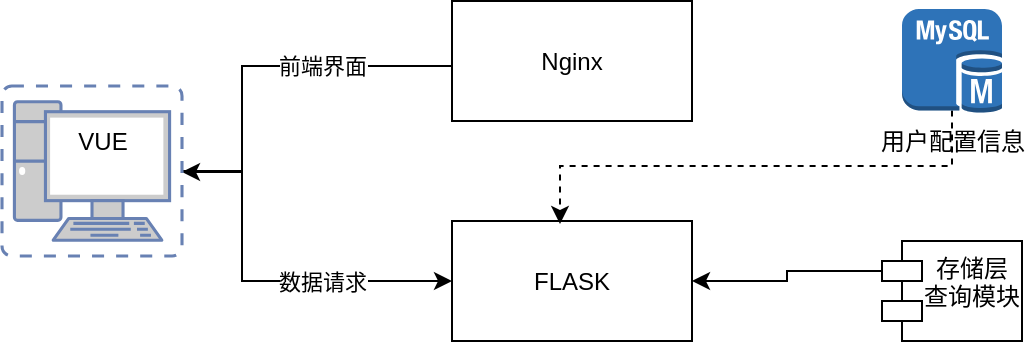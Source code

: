 <mxfile version="16.5.6" type="github">
  <diagram id="95z-qrqqboMp4NwA8BHQ" name="第 1 页">
    <mxGraphModel dx="875" dy="497" grid="1" gridSize="10" guides="1" tooltips="1" connect="1" arrows="1" fold="1" page="1" pageScale="1" pageWidth="850" pageHeight="1100" math="0" shadow="0">
      <root>
        <mxCell id="0" />
        <mxCell id="1" parent="0" />
        <mxCell id="ABsbMxeRY0RdO0rx8DXy-5" style="edgeStyle=orthogonalEdgeStyle;rounded=0;orthogonalLoop=1;jettySize=auto;html=1;exitX=0;exitY=0.5;exitDx=0;exitDy=0;" parent="1" source="ABsbMxeRY0RdO0rx8DXy-1" target="ABsbMxeRY0RdO0rx8DXy-3" edge="1">
          <mxGeometry relative="1" as="geometry">
            <Array as="points">
              <mxPoint x="305" y="120" />
              <mxPoint x="200" y="120" />
              <mxPoint x="200" y="173" />
            </Array>
          </mxGeometry>
        </mxCell>
        <mxCell id="ABsbMxeRY0RdO0rx8DXy-6" value="前端界面" style="edgeLabel;html=1;align=center;verticalAlign=middle;resizable=0;points=[];" parent="ABsbMxeRY0RdO0rx8DXy-5" vertex="1" connectable="0">
          <mxGeometry x="-0.449" y="3" relative="1" as="geometry">
            <mxPoint x="-15" y="-3" as="offset" />
          </mxGeometry>
        </mxCell>
        <mxCell id="ABsbMxeRY0RdO0rx8DXy-1" value="Nginx" style="rounded=0;whiteSpace=wrap;html=1;" parent="1" vertex="1">
          <mxGeometry x="305" y="87.5" width="120" height="60" as="geometry" />
        </mxCell>
        <mxCell id="ABsbMxeRY0RdO0rx8DXy-2" value="FLASK" style="rounded=0;whiteSpace=wrap;html=1;" parent="1" vertex="1">
          <mxGeometry x="305" y="197.5" width="120" height="60" as="geometry" />
        </mxCell>
        <mxCell id="ABsbMxeRY0RdO0rx8DXy-9" style="edgeStyle=orthogonalEdgeStyle;rounded=0;orthogonalLoop=1;jettySize=auto;html=1;entryX=0;entryY=0.5;entryDx=0;entryDy=0;" parent="1" source="ABsbMxeRY0RdO0rx8DXy-3" target="ABsbMxeRY0RdO0rx8DXy-2" edge="1">
          <mxGeometry relative="1" as="geometry">
            <Array as="points">
              <mxPoint x="200" y="173" />
              <mxPoint x="200" y="228" />
            </Array>
          </mxGeometry>
        </mxCell>
        <mxCell id="ABsbMxeRY0RdO0rx8DXy-10" value="数据请求" style="edgeLabel;html=1;align=center;verticalAlign=middle;resizable=0;points=[];" parent="ABsbMxeRY0RdO0rx8DXy-9" vertex="1" connectable="0">
          <mxGeometry x="0.284" y="1" relative="1" as="geometry">
            <mxPoint x="3" y="1" as="offset" />
          </mxGeometry>
        </mxCell>
        <mxCell id="ABsbMxeRY0RdO0rx8DXy-3" value="" style="fontColor=#0066CC;verticalAlign=top;verticalLabelPosition=bottom;labelPosition=center;align=center;html=1;outlineConnect=0;fillColor=#CCCCCC;strokeColor=#6881B3;gradientColor=none;gradientDirection=north;strokeWidth=2;shape=mxgraph.networks.virtual_pc;" parent="1" vertex="1">
          <mxGeometry x="80" y="130" width="90" height="85" as="geometry" />
        </mxCell>
        <mxCell id="ABsbMxeRY0RdO0rx8DXy-11" value="VUE" style="text;html=1;align=center;verticalAlign=middle;resizable=0;points=[];autosize=1;strokeColor=none;fillColor=none;" parent="1" vertex="1">
          <mxGeometry x="110" y="147.5" width="40" height="20" as="geometry" />
        </mxCell>
        <mxCell id="pYKV0XRQ8U9X0RwRw-pl-1" style="edgeStyle=orthogonalEdgeStyle;rounded=0;orthogonalLoop=1;jettySize=auto;html=1;exitX=0.5;exitY=0.975;exitDx=0;exitDy=0;exitPerimeter=0;entryX=0.45;entryY=0.025;entryDx=0;entryDy=0;entryPerimeter=0;dashed=1;" edge="1" parent="1" source="ABsbMxeRY0RdO0rx8DXy-13" target="ABsbMxeRY0RdO0rx8DXy-2">
          <mxGeometry relative="1" as="geometry">
            <Array as="points">
              <mxPoint x="555" y="170" />
              <mxPoint x="359" y="170" />
            </Array>
          </mxGeometry>
        </mxCell>
        <mxCell id="ABsbMxeRY0RdO0rx8DXy-13" value="用户配置信息" style="outlineConnect=0;dashed=0;verticalLabelPosition=bottom;verticalAlign=top;align=center;html=1;shape=mxgraph.aws3.mysql_db_instance;fillColor=#2E73B8;gradientColor=none;" parent="1" vertex="1">
          <mxGeometry x="530" y="91.5" width="50" height="52" as="geometry" />
        </mxCell>
        <mxCell id="ABsbMxeRY0RdO0rx8DXy-19" style="edgeStyle=orthogonalEdgeStyle;rounded=0;orthogonalLoop=1;jettySize=auto;html=1;entryX=1;entryY=0.5;entryDx=0;entryDy=0;exitX=0;exitY=0;exitDx=0;exitDy=15;exitPerimeter=0;" parent="1" source="ABsbMxeRY0RdO0rx8DXy-17" target="ABsbMxeRY0RdO0rx8DXy-2" edge="1">
          <mxGeometry relative="1" as="geometry">
            <mxPoint x="471.67" y="228.3" as="sourcePoint" />
          </mxGeometry>
        </mxCell>
        <mxCell id="ABsbMxeRY0RdO0rx8DXy-17" value="存储层&#xa;查询模块" style="shape=module;align=left;spacingLeft=20;align=center;verticalAlign=top;" parent="1" vertex="1">
          <mxGeometry x="520" y="207.5" width="70" height="50" as="geometry" />
        </mxCell>
      </root>
    </mxGraphModel>
  </diagram>
</mxfile>
